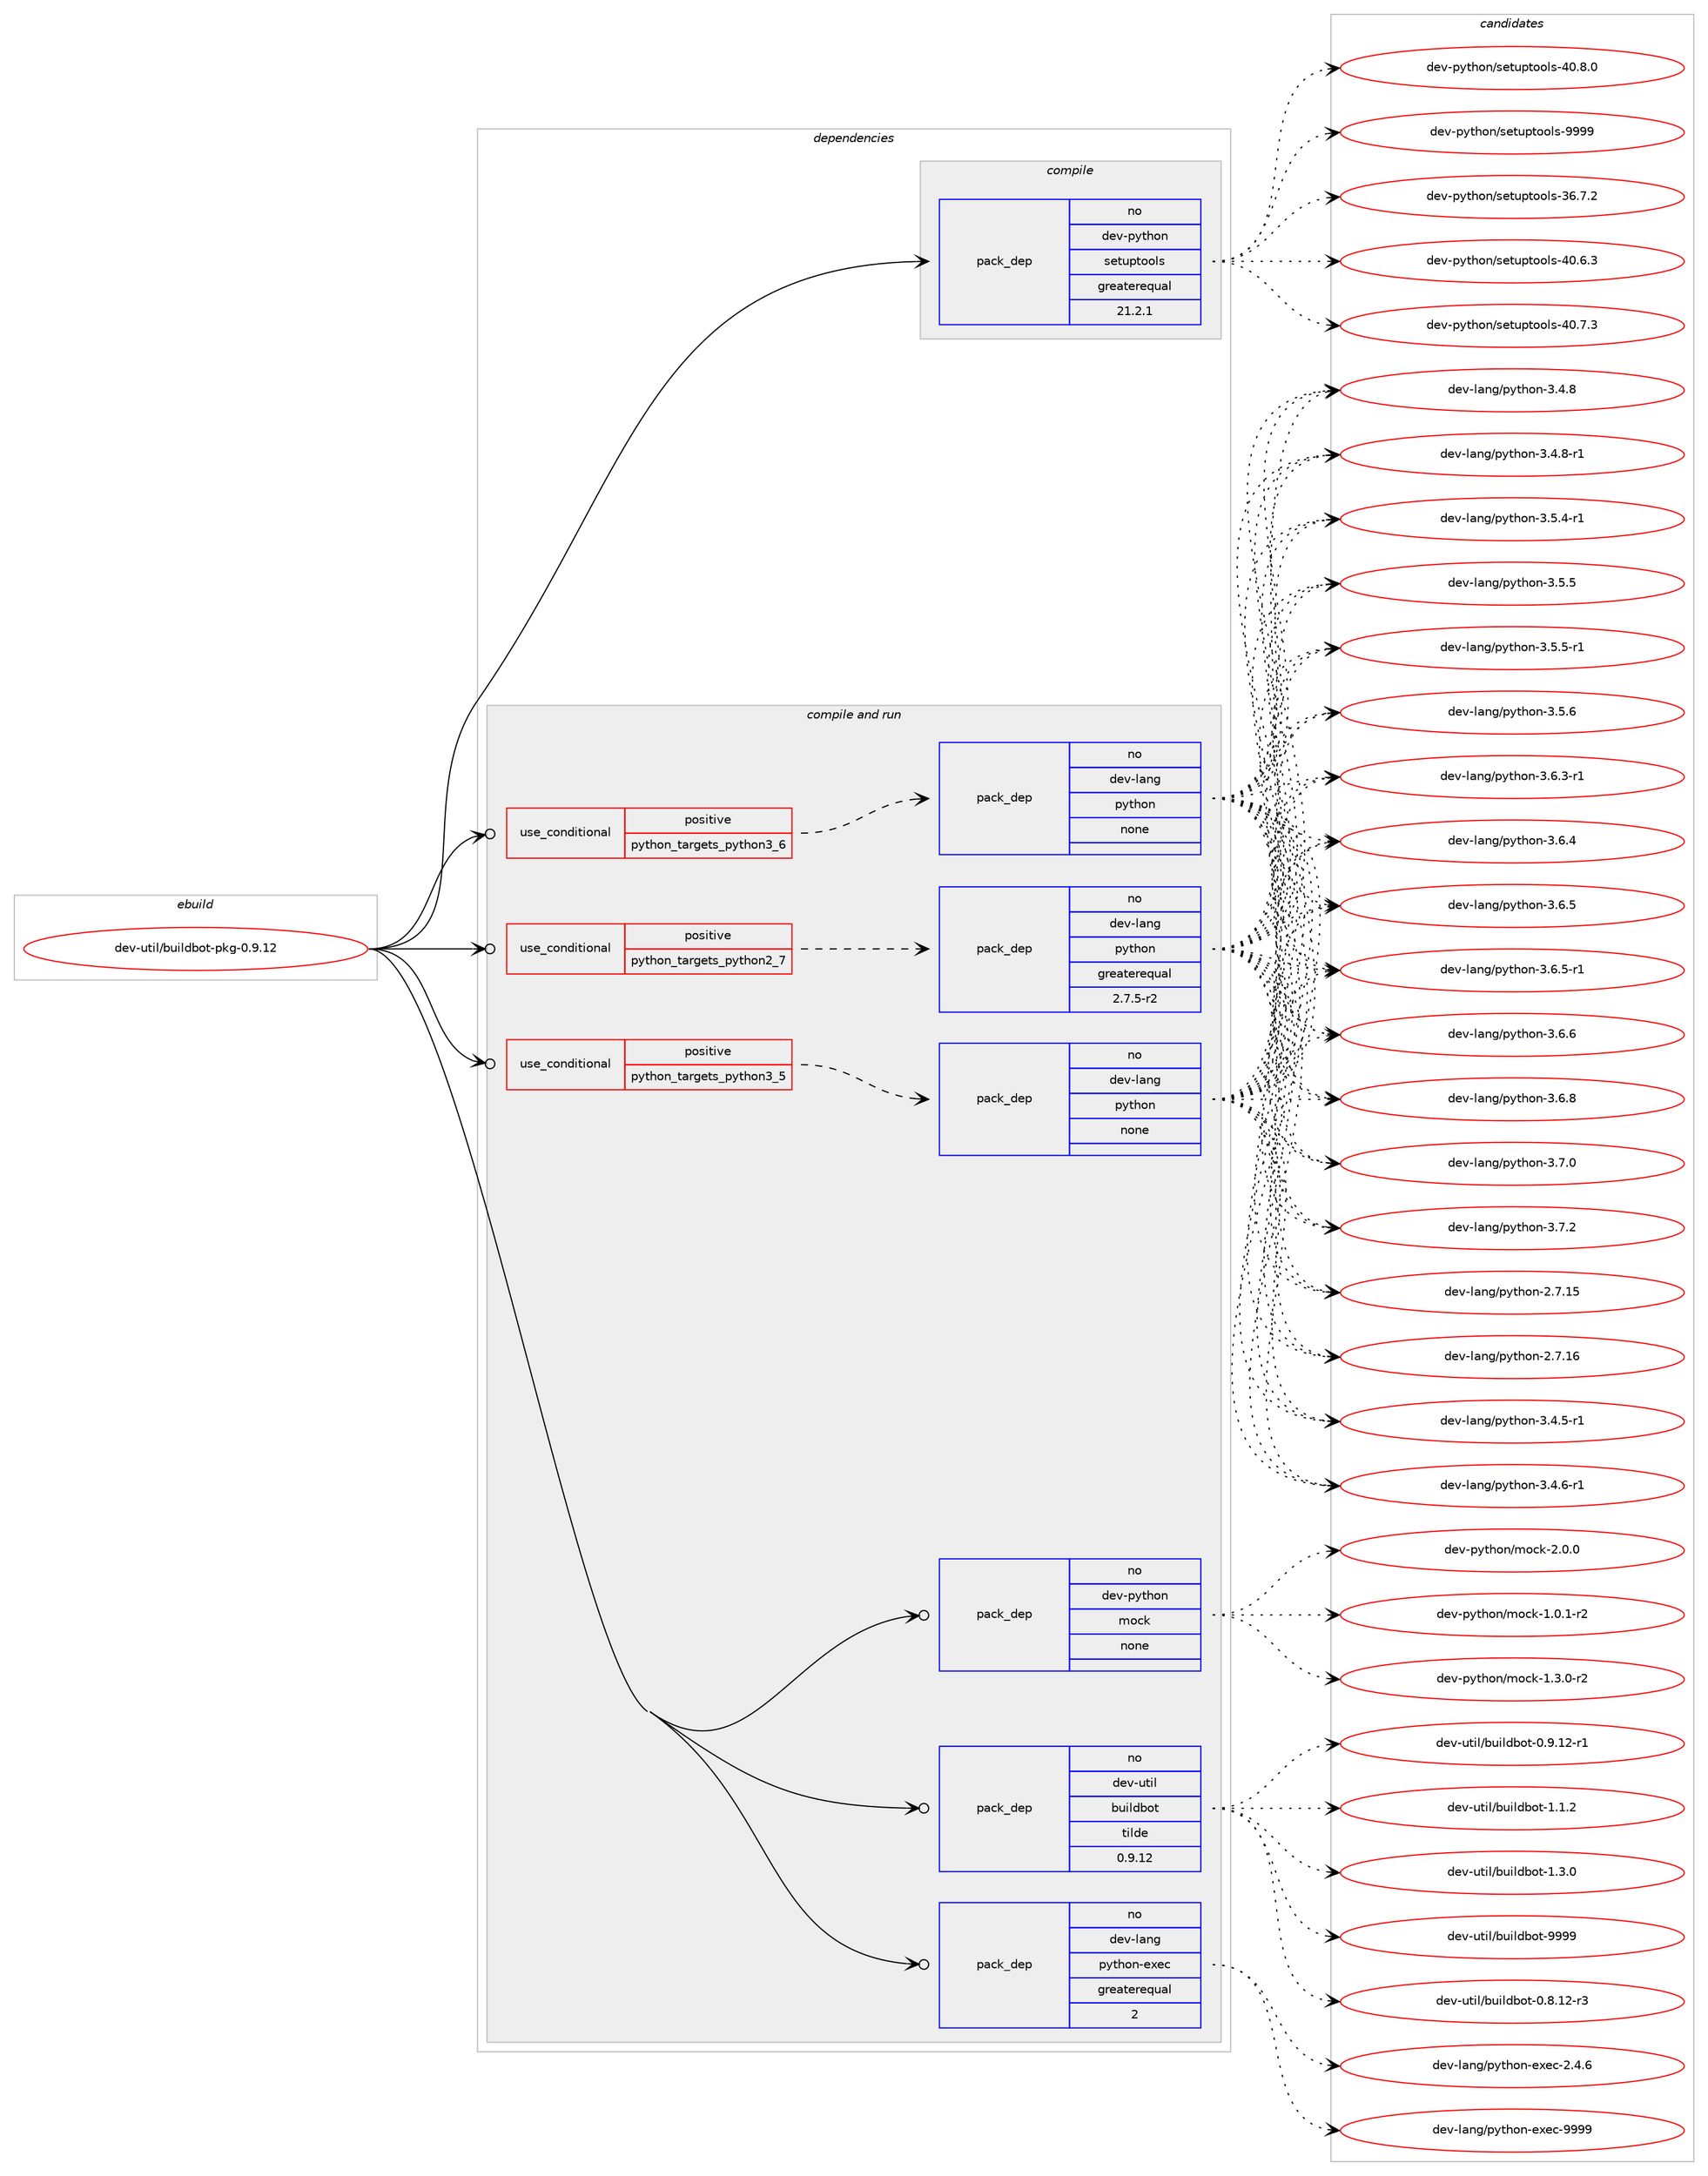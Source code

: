digraph prolog {

# *************
# Graph options
# *************

newrank=true;
concentrate=true;
compound=true;
graph [rankdir=LR,fontname=Helvetica,fontsize=10,ranksep=1.5];#, ranksep=2.5, nodesep=0.2];
edge  [arrowhead=vee];
node  [fontname=Helvetica,fontsize=10];

# **********
# The ebuild
# **********

subgraph cluster_leftcol {
color=gray;
rank=same;
label=<<i>ebuild</i>>;
id [label="dev-util/buildbot-pkg-0.9.12", color=red, width=4, href="../dev-util/buildbot-pkg-0.9.12.svg"];
}

# ****************
# The dependencies
# ****************

subgraph cluster_midcol {
color=gray;
label=<<i>dependencies</i>>;
subgraph cluster_compile {
fillcolor="#eeeeee";
style=filled;
label=<<i>compile</i>>;
subgraph pack1094670 {
dependency1541552 [label=<<TABLE BORDER="0" CELLBORDER="1" CELLSPACING="0" CELLPADDING="4" WIDTH="220"><TR><TD ROWSPAN="6" CELLPADDING="30">pack_dep</TD></TR><TR><TD WIDTH="110">no</TD></TR><TR><TD>dev-python</TD></TR><TR><TD>setuptools</TD></TR><TR><TD>greaterequal</TD></TR><TR><TD>21.2.1</TD></TR></TABLE>>, shape=none, color=blue];
}
id:e -> dependency1541552:w [weight=20,style="solid",arrowhead="vee"];
}
subgraph cluster_compileandrun {
fillcolor="#eeeeee";
style=filled;
label=<<i>compile and run</i>>;
subgraph cond423283 {
dependency1541553 [label=<<TABLE BORDER="0" CELLBORDER="1" CELLSPACING="0" CELLPADDING="4"><TR><TD ROWSPAN="3" CELLPADDING="10">use_conditional</TD></TR><TR><TD>positive</TD></TR><TR><TD>python_targets_python2_7</TD></TR></TABLE>>, shape=none, color=red];
subgraph pack1094671 {
dependency1541554 [label=<<TABLE BORDER="0" CELLBORDER="1" CELLSPACING="0" CELLPADDING="4" WIDTH="220"><TR><TD ROWSPAN="6" CELLPADDING="30">pack_dep</TD></TR><TR><TD WIDTH="110">no</TD></TR><TR><TD>dev-lang</TD></TR><TR><TD>python</TD></TR><TR><TD>greaterequal</TD></TR><TR><TD>2.7.5-r2</TD></TR></TABLE>>, shape=none, color=blue];
}
dependency1541553:e -> dependency1541554:w [weight=20,style="dashed",arrowhead="vee"];
}
id:e -> dependency1541553:w [weight=20,style="solid",arrowhead="odotvee"];
subgraph cond423284 {
dependency1541555 [label=<<TABLE BORDER="0" CELLBORDER="1" CELLSPACING="0" CELLPADDING="4"><TR><TD ROWSPAN="3" CELLPADDING="10">use_conditional</TD></TR><TR><TD>positive</TD></TR><TR><TD>python_targets_python3_5</TD></TR></TABLE>>, shape=none, color=red];
subgraph pack1094672 {
dependency1541556 [label=<<TABLE BORDER="0" CELLBORDER="1" CELLSPACING="0" CELLPADDING="4" WIDTH="220"><TR><TD ROWSPAN="6" CELLPADDING="30">pack_dep</TD></TR><TR><TD WIDTH="110">no</TD></TR><TR><TD>dev-lang</TD></TR><TR><TD>python</TD></TR><TR><TD>none</TD></TR><TR><TD></TD></TR></TABLE>>, shape=none, color=blue];
}
dependency1541555:e -> dependency1541556:w [weight=20,style="dashed",arrowhead="vee"];
}
id:e -> dependency1541555:w [weight=20,style="solid",arrowhead="odotvee"];
subgraph cond423285 {
dependency1541557 [label=<<TABLE BORDER="0" CELLBORDER="1" CELLSPACING="0" CELLPADDING="4"><TR><TD ROWSPAN="3" CELLPADDING="10">use_conditional</TD></TR><TR><TD>positive</TD></TR><TR><TD>python_targets_python3_6</TD></TR></TABLE>>, shape=none, color=red];
subgraph pack1094673 {
dependency1541558 [label=<<TABLE BORDER="0" CELLBORDER="1" CELLSPACING="0" CELLPADDING="4" WIDTH="220"><TR><TD ROWSPAN="6" CELLPADDING="30">pack_dep</TD></TR><TR><TD WIDTH="110">no</TD></TR><TR><TD>dev-lang</TD></TR><TR><TD>python</TD></TR><TR><TD>none</TD></TR><TR><TD></TD></TR></TABLE>>, shape=none, color=blue];
}
dependency1541557:e -> dependency1541558:w [weight=20,style="dashed",arrowhead="vee"];
}
id:e -> dependency1541557:w [weight=20,style="solid",arrowhead="odotvee"];
subgraph pack1094674 {
dependency1541559 [label=<<TABLE BORDER="0" CELLBORDER="1" CELLSPACING="0" CELLPADDING="4" WIDTH="220"><TR><TD ROWSPAN="6" CELLPADDING="30">pack_dep</TD></TR><TR><TD WIDTH="110">no</TD></TR><TR><TD>dev-lang</TD></TR><TR><TD>python-exec</TD></TR><TR><TD>greaterequal</TD></TR><TR><TD>2</TD></TR></TABLE>>, shape=none, color=blue];
}
id:e -> dependency1541559:w [weight=20,style="solid",arrowhead="odotvee"];
subgraph pack1094675 {
dependency1541560 [label=<<TABLE BORDER="0" CELLBORDER="1" CELLSPACING="0" CELLPADDING="4" WIDTH="220"><TR><TD ROWSPAN="6" CELLPADDING="30">pack_dep</TD></TR><TR><TD WIDTH="110">no</TD></TR><TR><TD>dev-python</TD></TR><TR><TD>mock</TD></TR><TR><TD>none</TD></TR><TR><TD></TD></TR></TABLE>>, shape=none, color=blue];
}
id:e -> dependency1541560:w [weight=20,style="solid",arrowhead="odotvee"];
subgraph pack1094676 {
dependency1541561 [label=<<TABLE BORDER="0" CELLBORDER="1" CELLSPACING="0" CELLPADDING="4" WIDTH="220"><TR><TD ROWSPAN="6" CELLPADDING="30">pack_dep</TD></TR><TR><TD WIDTH="110">no</TD></TR><TR><TD>dev-util</TD></TR><TR><TD>buildbot</TD></TR><TR><TD>tilde</TD></TR><TR><TD>0.9.12</TD></TR></TABLE>>, shape=none, color=blue];
}
id:e -> dependency1541561:w [weight=20,style="solid",arrowhead="odotvee"];
}
subgraph cluster_run {
fillcolor="#eeeeee";
style=filled;
label=<<i>run</i>>;
}
}

# **************
# The candidates
# **************

subgraph cluster_choices {
rank=same;
color=gray;
label=<<i>candidates</i>>;

subgraph choice1094670 {
color=black;
nodesep=1;
choice100101118451121211161041111104711510111611711211611111110811545515446554650 [label="dev-python/setuptools-36.7.2", color=red, width=4,href="../dev-python/setuptools-36.7.2.svg"];
choice100101118451121211161041111104711510111611711211611111110811545524846544651 [label="dev-python/setuptools-40.6.3", color=red, width=4,href="../dev-python/setuptools-40.6.3.svg"];
choice100101118451121211161041111104711510111611711211611111110811545524846554651 [label="dev-python/setuptools-40.7.3", color=red, width=4,href="../dev-python/setuptools-40.7.3.svg"];
choice100101118451121211161041111104711510111611711211611111110811545524846564648 [label="dev-python/setuptools-40.8.0", color=red, width=4,href="../dev-python/setuptools-40.8.0.svg"];
choice10010111845112121116104111110471151011161171121161111111081154557575757 [label="dev-python/setuptools-9999", color=red, width=4,href="../dev-python/setuptools-9999.svg"];
dependency1541552:e -> choice100101118451121211161041111104711510111611711211611111110811545515446554650:w [style=dotted,weight="100"];
dependency1541552:e -> choice100101118451121211161041111104711510111611711211611111110811545524846544651:w [style=dotted,weight="100"];
dependency1541552:e -> choice100101118451121211161041111104711510111611711211611111110811545524846554651:w [style=dotted,weight="100"];
dependency1541552:e -> choice100101118451121211161041111104711510111611711211611111110811545524846564648:w [style=dotted,weight="100"];
dependency1541552:e -> choice10010111845112121116104111110471151011161171121161111111081154557575757:w [style=dotted,weight="100"];
}
subgraph choice1094671 {
color=black;
nodesep=1;
choice10010111845108971101034711212111610411111045504655464953 [label="dev-lang/python-2.7.15", color=red, width=4,href="../dev-lang/python-2.7.15.svg"];
choice10010111845108971101034711212111610411111045504655464954 [label="dev-lang/python-2.7.16", color=red, width=4,href="../dev-lang/python-2.7.16.svg"];
choice1001011184510897110103471121211161041111104551465246534511449 [label="dev-lang/python-3.4.5-r1", color=red, width=4,href="../dev-lang/python-3.4.5-r1.svg"];
choice1001011184510897110103471121211161041111104551465246544511449 [label="dev-lang/python-3.4.6-r1", color=red, width=4,href="../dev-lang/python-3.4.6-r1.svg"];
choice100101118451089711010347112121116104111110455146524656 [label="dev-lang/python-3.4.8", color=red, width=4,href="../dev-lang/python-3.4.8.svg"];
choice1001011184510897110103471121211161041111104551465246564511449 [label="dev-lang/python-3.4.8-r1", color=red, width=4,href="../dev-lang/python-3.4.8-r1.svg"];
choice1001011184510897110103471121211161041111104551465346524511449 [label="dev-lang/python-3.5.4-r1", color=red, width=4,href="../dev-lang/python-3.5.4-r1.svg"];
choice100101118451089711010347112121116104111110455146534653 [label="dev-lang/python-3.5.5", color=red, width=4,href="../dev-lang/python-3.5.5.svg"];
choice1001011184510897110103471121211161041111104551465346534511449 [label="dev-lang/python-3.5.5-r1", color=red, width=4,href="../dev-lang/python-3.5.5-r1.svg"];
choice100101118451089711010347112121116104111110455146534654 [label="dev-lang/python-3.5.6", color=red, width=4,href="../dev-lang/python-3.5.6.svg"];
choice1001011184510897110103471121211161041111104551465446514511449 [label="dev-lang/python-3.6.3-r1", color=red, width=4,href="../dev-lang/python-3.6.3-r1.svg"];
choice100101118451089711010347112121116104111110455146544652 [label="dev-lang/python-3.6.4", color=red, width=4,href="../dev-lang/python-3.6.4.svg"];
choice100101118451089711010347112121116104111110455146544653 [label="dev-lang/python-3.6.5", color=red, width=4,href="../dev-lang/python-3.6.5.svg"];
choice1001011184510897110103471121211161041111104551465446534511449 [label="dev-lang/python-3.6.5-r1", color=red, width=4,href="../dev-lang/python-3.6.5-r1.svg"];
choice100101118451089711010347112121116104111110455146544654 [label="dev-lang/python-3.6.6", color=red, width=4,href="../dev-lang/python-3.6.6.svg"];
choice100101118451089711010347112121116104111110455146544656 [label="dev-lang/python-3.6.8", color=red, width=4,href="../dev-lang/python-3.6.8.svg"];
choice100101118451089711010347112121116104111110455146554648 [label="dev-lang/python-3.7.0", color=red, width=4,href="../dev-lang/python-3.7.0.svg"];
choice100101118451089711010347112121116104111110455146554650 [label="dev-lang/python-3.7.2", color=red, width=4,href="../dev-lang/python-3.7.2.svg"];
dependency1541554:e -> choice10010111845108971101034711212111610411111045504655464953:w [style=dotted,weight="100"];
dependency1541554:e -> choice10010111845108971101034711212111610411111045504655464954:w [style=dotted,weight="100"];
dependency1541554:e -> choice1001011184510897110103471121211161041111104551465246534511449:w [style=dotted,weight="100"];
dependency1541554:e -> choice1001011184510897110103471121211161041111104551465246544511449:w [style=dotted,weight="100"];
dependency1541554:e -> choice100101118451089711010347112121116104111110455146524656:w [style=dotted,weight="100"];
dependency1541554:e -> choice1001011184510897110103471121211161041111104551465246564511449:w [style=dotted,weight="100"];
dependency1541554:e -> choice1001011184510897110103471121211161041111104551465346524511449:w [style=dotted,weight="100"];
dependency1541554:e -> choice100101118451089711010347112121116104111110455146534653:w [style=dotted,weight="100"];
dependency1541554:e -> choice1001011184510897110103471121211161041111104551465346534511449:w [style=dotted,weight="100"];
dependency1541554:e -> choice100101118451089711010347112121116104111110455146534654:w [style=dotted,weight="100"];
dependency1541554:e -> choice1001011184510897110103471121211161041111104551465446514511449:w [style=dotted,weight="100"];
dependency1541554:e -> choice100101118451089711010347112121116104111110455146544652:w [style=dotted,weight="100"];
dependency1541554:e -> choice100101118451089711010347112121116104111110455146544653:w [style=dotted,weight="100"];
dependency1541554:e -> choice1001011184510897110103471121211161041111104551465446534511449:w [style=dotted,weight="100"];
dependency1541554:e -> choice100101118451089711010347112121116104111110455146544654:w [style=dotted,weight="100"];
dependency1541554:e -> choice100101118451089711010347112121116104111110455146544656:w [style=dotted,weight="100"];
dependency1541554:e -> choice100101118451089711010347112121116104111110455146554648:w [style=dotted,weight="100"];
dependency1541554:e -> choice100101118451089711010347112121116104111110455146554650:w [style=dotted,weight="100"];
}
subgraph choice1094672 {
color=black;
nodesep=1;
choice10010111845108971101034711212111610411111045504655464953 [label="dev-lang/python-2.7.15", color=red, width=4,href="../dev-lang/python-2.7.15.svg"];
choice10010111845108971101034711212111610411111045504655464954 [label="dev-lang/python-2.7.16", color=red, width=4,href="../dev-lang/python-2.7.16.svg"];
choice1001011184510897110103471121211161041111104551465246534511449 [label="dev-lang/python-3.4.5-r1", color=red, width=4,href="../dev-lang/python-3.4.5-r1.svg"];
choice1001011184510897110103471121211161041111104551465246544511449 [label="dev-lang/python-3.4.6-r1", color=red, width=4,href="../dev-lang/python-3.4.6-r1.svg"];
choice100101118451089711010347112121116104111110455146524656 [label="dev-lang/python-3.4.8", color=red, width=4,href="../dev-lang/python-3.4.8.svg"];
choice1001011184510897110103471121211161041111104551465246564511449 [label="dev-lang/python-3.4.8-r1", color=red, width=4,href="../dev-lang/python-3.4.8-r1.svg"];
choice1001011184510897110103471121211161041111104551465346524511449 [label="dev-lang/python-3.5.4-r1", color=red, width=4,href="../dev-lang/python-3.5.4-r1.svg"];
choice100101118451089711010347112121116104111110455146534653 [label="dev-lang/python-3.5.5", color=red, width=4,href="../dev-lang/python-3.5.5.svg"];
choice1001011184510897110103471121211161041111104551465346534511449 [label="dev-lang/python-3.5.5-r1", color=red, width=4,href="../dev-lang/python-3.5.5-r1.svg"];
choice100101118451089711010347112121116104111110455146534654 [label="dev-lang/python-3.5.6", color=red, width=4,href="../dev-lang/python-3.5.6.svg"];
choice1001011184510897110103471121211161041111104551465446514511449 [label="dev-lang/python-3.6.3-r1", color=red, width=4,href="../dev-lang/python-3.6.3-r1.svg"];
choice100101118451089711010347112121116104111110455146544652 [label="dev-lang/python-3.6.4", color=red, width=4,href="../dev-lang/python-3.6.4.svg"];
choice100101118451089711010347112121116104111110455146544653 [label="dev-lang/python-3.6.5", color=red, width=4,href="../dev-lang/python-3.6.5.svg"];
choice1001011184510897110103471121211161041111104551465446534511449 [label="dev-lang/python-3.6.5-r1", color=red, width=4,href="../dev-lang/python-3.6.5-r1.svg"];
choice100101118451089711010347112121116104111110455146544654 [label="dev-lang/python-3.6.6", color=red, width=4,href="../dev-lang/python-3.6.6.svg"];
choice100101118451089711010347112121116104111110455146544656 [label="dev-lang/python-3.6.8", color=red, width=4,href="../dev-lang/python-3.6.8.svg"];
choice100101118451089711010347112121116104111110455146554648 [label="dev-lang/python-3.7.0", color=red, width=4,href="../dev-lang/python-3.7.0.svg"];
choice100101118451089711010347112121116104111110455146554650 [label="dev-lang/python-3.7.2", color=red, width=4,href="../dev-lang/python-3.7.2.svg"];
dependency1541556:e -> choice10010111845108971101034711212111610411111045504655464953:w [style=dotted,weight="100"];
dependency1541556:e -> choice10010111845108971101034711212111610411111045504655464954:w [style=dotted,weight="100"];
dependency1541556:e -> choice1001011184510897110103471121211161041111104551465246534511449:w [style=dotted,weight="100"];
dependency1541556:e -> choice1001011184510897110103471121211161041111104551465246544511449:w [style=dotted,weight="100"];
dependency1541556:e -> choice100101118451089711010347112121116104111110455146524656:w [style=dotted,weight="100"];
dependency1541556:e -> choice1001011184510897110103471121211161041111104551465246564511449:w [style=dotted,weight="100"];
dependency1541556:e -> choice1001011184510897110103471121211161041111104551465346524511449:w [style=dotted,weight="100"];
dependency1541556:e -> choice100101118451089711010347112121116104111110455146534653:w [style=dotted,weight="100"];
dependency1541556:e -> choice1001011184510897110103471121211161041111104551465346534511449:w [style=dotted,weight="100"];
dependency1541556:e -> choice100101118451089711010347112121116104111110455146534654:w [style=dotted,weight="100"];
dependency1541556:e -> choice1001011184510897110103471121211161041111104551465446514511449:w [style=dotted,weight="100"];
dependency1541556:e -> choice100101118451089711010347112121116104111110455146544652:w [style=dotted,weight="100"];
dependency1541556:e -> choice100101118451089711010347112121116104111110455146544653:w [style=dotted,weight="100"];
dependency1541556:e -> choice1001011184510897110103471121211161041111104551465446534511449:w [style=dotted,weight="100"];
dependency1541556:e -> choice100101118451089711010347112121116104111110455146544654:w [style=dotted,weight="100"];
dependency1541556:e -> choice100101118451089711010347112121116104111110455146544656:w [style=dotted,weight="100"];
dependency1541556:e -> choice100101118451089711010347112121116104111110455146554648:w [style=dotted,weight="100"];
dependency1541556:e -> choice100101118451089711010347112121116104111110455146554650:w [style=dotted,weight="100"];
}
subgraph choice1094673 {
color=black;
nodesep=1;
choice10010111845108971101034711212111610411111045504655464953 [label="dev-lang/python-2.7.15", color=red, width=4,href="../dev-lang/python-2.7.15.svg"];
choice10010111845108971101034711212111610411111045504655464954 [label="dev-lang/python-2.7.16", color=red, width=4,href="../dev-lang/python-2.7.16.svg"];
choice1001011184510897110103471121211161041111104551465246534511449 [label="dev-lang/python-3.4.5-r1", color=red, width=4,href="../dev-lang/python-3.4.5-r1.svg"];
choice1001011184510897110103471121211161041111104551465246544511449 [label="dev-lang/python-3.4.6-r1", color=red, width=4,href="../dev-lang/python-3.4.6-r1.svg"];
choice100101118451089711010347112121116104111110455146524656 [label="dev-lang/python-3.4.8", color=red, width=4,href="../dev-lang/python-3.4.8.svg"];
choice1001011184510897110103471121211161041111104551465246564511449 [label="dev-lang/python-3.4.8-r1", color=red, width=4,href="../dev-lang/python-3.4.8-r1.svg"];
choice1001011184510897110103471121211161041111104551465346524511449 [label="dev-lang/python-3.5.4-r1", color=red, width=4,href="../dev-lang/python-3.5.4-r1.svg"];
choice100101118451089711010347112121116104111110455146534653 [label="dev-lang/python-3.5.5", color=red, width=4,href="../dev-lang/python-3.5.5.svg"];
choice1001011184510897110103471121211161041111104551465346534511449 [label="dev-lang/python-3.5.5-r1", color=red, width=4,href="../dev-lang/python-3.5.5-r1.svg"];
choice100101118451089711010347112121116104111110455146534654 [label="dev-lang/python-3.5.6", color=red, width=4,href="../dev-lang/python-3.5.6.svg"];
choice1001011184510897110103471121211161041111104551465446514511449 [label="dev-lang/python-3.6.3-r1", color=red, width=4,href="../dev-lang/python-3.6.3-r1.svg"];
choice100101118451089711010347112121116104111110455146544652 [label="dev-lang/python-3.6.4", color=red, width=4,href="../dev-lang/python-3.6.4.svg"];
choice100101118451089711010347112121116104111110455146544653 [label="dev-lang/python-3.6.5", color=red, width=4,href="../dev-lang/python-3.6.5.svg"];
choice1001011184510897110103471121211161041111104551465446534511449 [label="dev-lang/python-3.6.5-r1", color=red, width=4,href="../dev-lang/python-3.6.5-r1.svg"];
choice100101118451089711010347112121116104111110455146544654 [label="dev-lang/python-3.6.6", color=red, width=4,href="../dev-lang/python-3.6.6.svg"];
choice100101118451089711010347112121116104111110455146544656 [label="dev-lang/python-3.6.8", color=red, width=4,href="../dev-lang/python-3.6.8.svg"];
choice100101118451089711010347112121116104111110455146554648 [label="dev-lang/python-3.7.0", color=red, width=4,href="../dev-lang/python-3.7.0.svg"];
choice100101118451089711010347112121116104111110455146554650 [label="dev-lang/python-3.7.2", color=red, width=4,href="../dev-lang/python-3.7.2.svg"];
dependency1541558:e -> choice10010111845108971101034711212111610411111045504655464953:w [style=dotted,weight="100"];
dependency1541558:e -> choice10010111845108971101034711212111610411111045504655464954:w [style=dotted,weight="100"];
dependency1541558:e -> choice1001011184510897110103471121211161041111104551465246534511449:w [style=dotted,weight="100"];
dependency1541558:e -> choice1001011184510897110103471121211161041111104551465246544511449:w [style=dotted,weight="100"];
dependency1541558:e -> choice100101118451089711010347112121116104111110455146524656:w [style=dotted,weight="100"];
dependency1541558:e -> choice1001011184510897110103471121211161041111104551465246564511449:w [style=dotted,weight="100"];
dependency1541558:e -> choice1001011184510897110103471121211161041111104551465346524511449:w [style=dotted,weight="100"];
dependency1541558:e -> choice100101118451089711010347112121116104111110455146534653:w [style=dotted,weight="100"];
dependency1541558:e -> choice1001011184510897110103471121211161041111104551465346534511449:w [style=dotted,weight="100"];
dependency1541558:e -> choice100101118451089711010347112121116104111110455146534654:w [style=dotted,weight="100"];
dependency1541558:e -> choice1001011184510897110103471121211161041111104551465446514511449:w [style=dotted,weight="100"];
dependency1541558:e -> choice100101118451089711010347112121116104111110455146544652:w [style=dotted,weight="100"];
dependency1541558:e -> choice100101118451089711010347112121116104111110455146544653:w [style=dotted,weight="100"];
dependency1541558:e -> choice1001011184510897110103471121211161041111104551465446534511449:w [style=dotted,weight="100"];
dependency1541558:e -> choice100101118451089711010347112121116104111110455146544654:w [style=dotted,weight="100"];
dependency1541558:e -> choice100101118451089711010347112121116104111110455146544656:w [style=dotted,weight="100"];
dependency1541558:e -> choice100101118451089711010347112121116104111110455146554648:w [style=dotted,weight="100"];
dependency1541558:e -> choice100101118451089711010347112121116104111110455146554650:w [style=dotted,weight="100"];
}
subgraph choice1094674 {
color=black;
nodesep=1;
choice1001011184510897110103471121211161041111104510112010199455046524654 [label="dev-lang/python-exec-2.4.6", color=red, width=4,href="../dev-lang/python-exec-2.4.6.svg"];
choice10010111845108971101034711212111610411111045101120101994557575757 [label="dev-lang/python-exec-9999", color=red, width=4,href="../dev-lang/python-exec-9999.svg"];
dependency1541559:e -> choice1001011184510897110103471121211161041111104510112010199455046524654:w [style=dotted,weight="100"];
dependency1541559:e -> choice10010111845108971101034711212111610411111045101120101994557575757:w [style=dotted,weight="100"];
}
subgraph choice1094675 {
color=black;
nodesep=1;
choice1001011184511212111610411111047109111991074549464846494511450 [label="dev-python/mock-1.0.1-r2", color=red, width=4,href="../dev-python/mock-1.0.1-r2.svg"];
choice1001011184511212111610411111047109111991074549465146484511450 [label="dev-python/mock-1.3.0-r2", color=red, width=4,href="../dev-python/mock-1.3.0-r2.svg"];
choice100101118451121211161041111104710911199107455046484648 [label="dev-python/mock-2.0.0", color=red, width=4,href="../dev-python/mock-2.0.0.svg"];
dependency1541560:e -> choice1001011184511212111610411111047109111991074549464846494511450:w [style=dotted,weight="100"];
dependency1541560:e -> choice1001011184511212111610411111047109111991074549465146484511450:w [style=dotted,weight="100"];
dependency1541560:e -> choice100101118451121211161041111104710911199107455046484648:w [style=dotted,weight="100"];
}
subgraph choice1094676 {
color=black;
nodesep=1;
choice10010111845117116105108479811710510810098111116454846564649504511451 [label="dev-util/buildbot-0.8.12-r3", color=red, width=4,href="../dev-util/buildbot-0.8.12-r3.svg"];
choice10010111845117116105108479811710510810098111116454846574649504511449 [label="dev-util/buildbot-0.9.12-r1", color=red, width=4,href="../dev-util/buildbot-0.9.12-r1.svg"];
choice10010111845117116105108479811710510810098111116454946494650 [label="dev-util/buildbot-1.1.2", color=red, width=4,href="../dev-util/buildbot-1.1.2.svg"];
choice10010111845117116105108479811710510810098111116454946514648 [label="dev-util/buildbot-1.3.0", color=red, width=4,href="../dev-util/buildbot-1.3.0.svg"];
choice100101118451171161051084798117105108100981111164557575757 [label="dev-util/buildbot-9999", color=red, width=4,href="../dev-util/buildbot-9999.svg"];
dependency1541561:e -> choice10010111845117116105108479811710510810098111116454846564649504511451:w [style=dotted,weight="100"];
dependency1541561:e -> choice10010111845117116105108479811710510810098111116454846574649504511449:w [style=dotted,weight="100"];
dependency1541561:e -> choice10010111845117116105108479811710510810098111116454946494650:w [style=dotted,weight="100"];
dependency1541561:e -> choice10010111845117116105108479811710510810098111116454946514648:w [style=dotted,weight="100"];
dependency1541561:e -> choice100101118451171161051084798117105108100981111164557575757:w [style=dotted,weight="100"];
}
}

}
